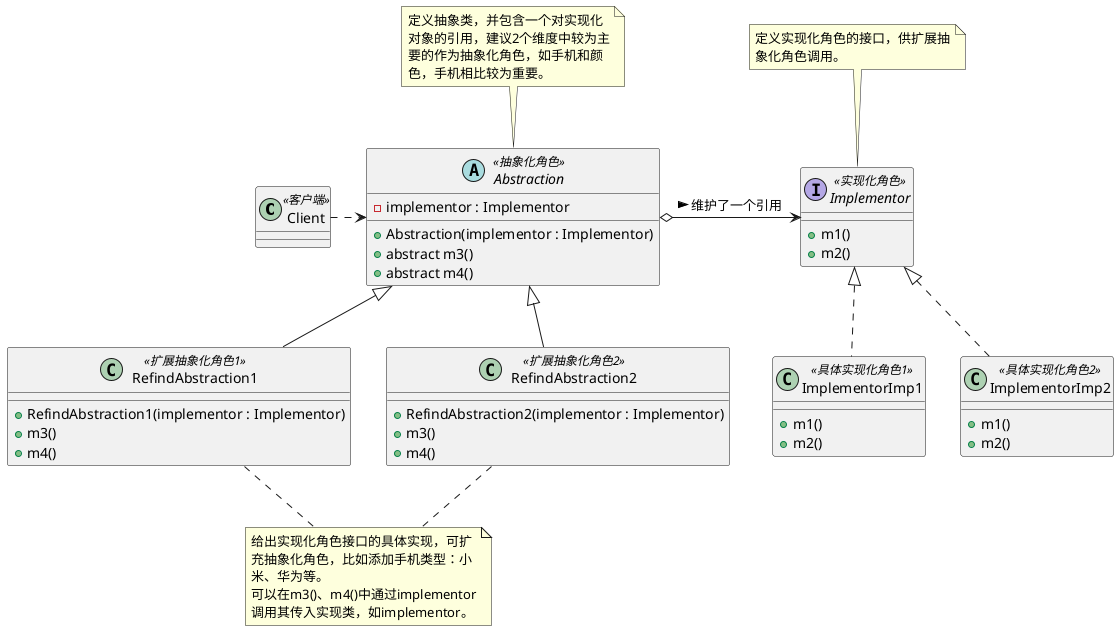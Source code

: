 @startuml

class Client <<客户端>> {

}

abstract class Abstraction <<抽象化角色>> {
    - implementor : Implementor
    + Abstraction(implementor : Implementor)
    + abstract m3()
    + abstract m4()
}
note top of Abstraction : 定义抽象类，并包含一个对实现化\n对象的引用，建议2个维度中较为主\n要的作为抽象化角色，如手机和颜\n色，手机相比较为重要。

class RefindAbstraction1 <<扩展抽象化角色1>> extends Abstraction {
    + RefindAbstraction1(implementor : Implementor)
    + m3()
    + m4()
}

class RefindAbstraction2 <<扩展抽象化角色2>> extends Abstraction {
    + RefindAbstraction2(implementor : Implementor)
    + m3()
    + m4()
}
note as N1
    给出实现化角色接口的具体实现，可扩
    充抽象化角色，比如添加手机类型：小
    米、华为等。
    可以在m3()、m4()中通过implementor
    调用其传入实现类，如implementor。
end note
RefindAbstraction1 .. N1
RefindAbstraction2 .. N1

interface Implementor <<实现化角色>> {
    + m1()
    + m2()
}
note top of Implementor : 定义实现化角色的接口，供扩展抽\n象化角色调用。

class ImplementorImp1 <<具体实现化角色1>> implements Implementor {
    + m1()
    + m2()
}

class ImplementorImp2 <<具体实现化角色2>> implements Implementor {
    + m1()
    + m2()
}

Client .right.> Abstraction
Abstraction o-right-> Implementor : 维护了一个引用 >

@enduml